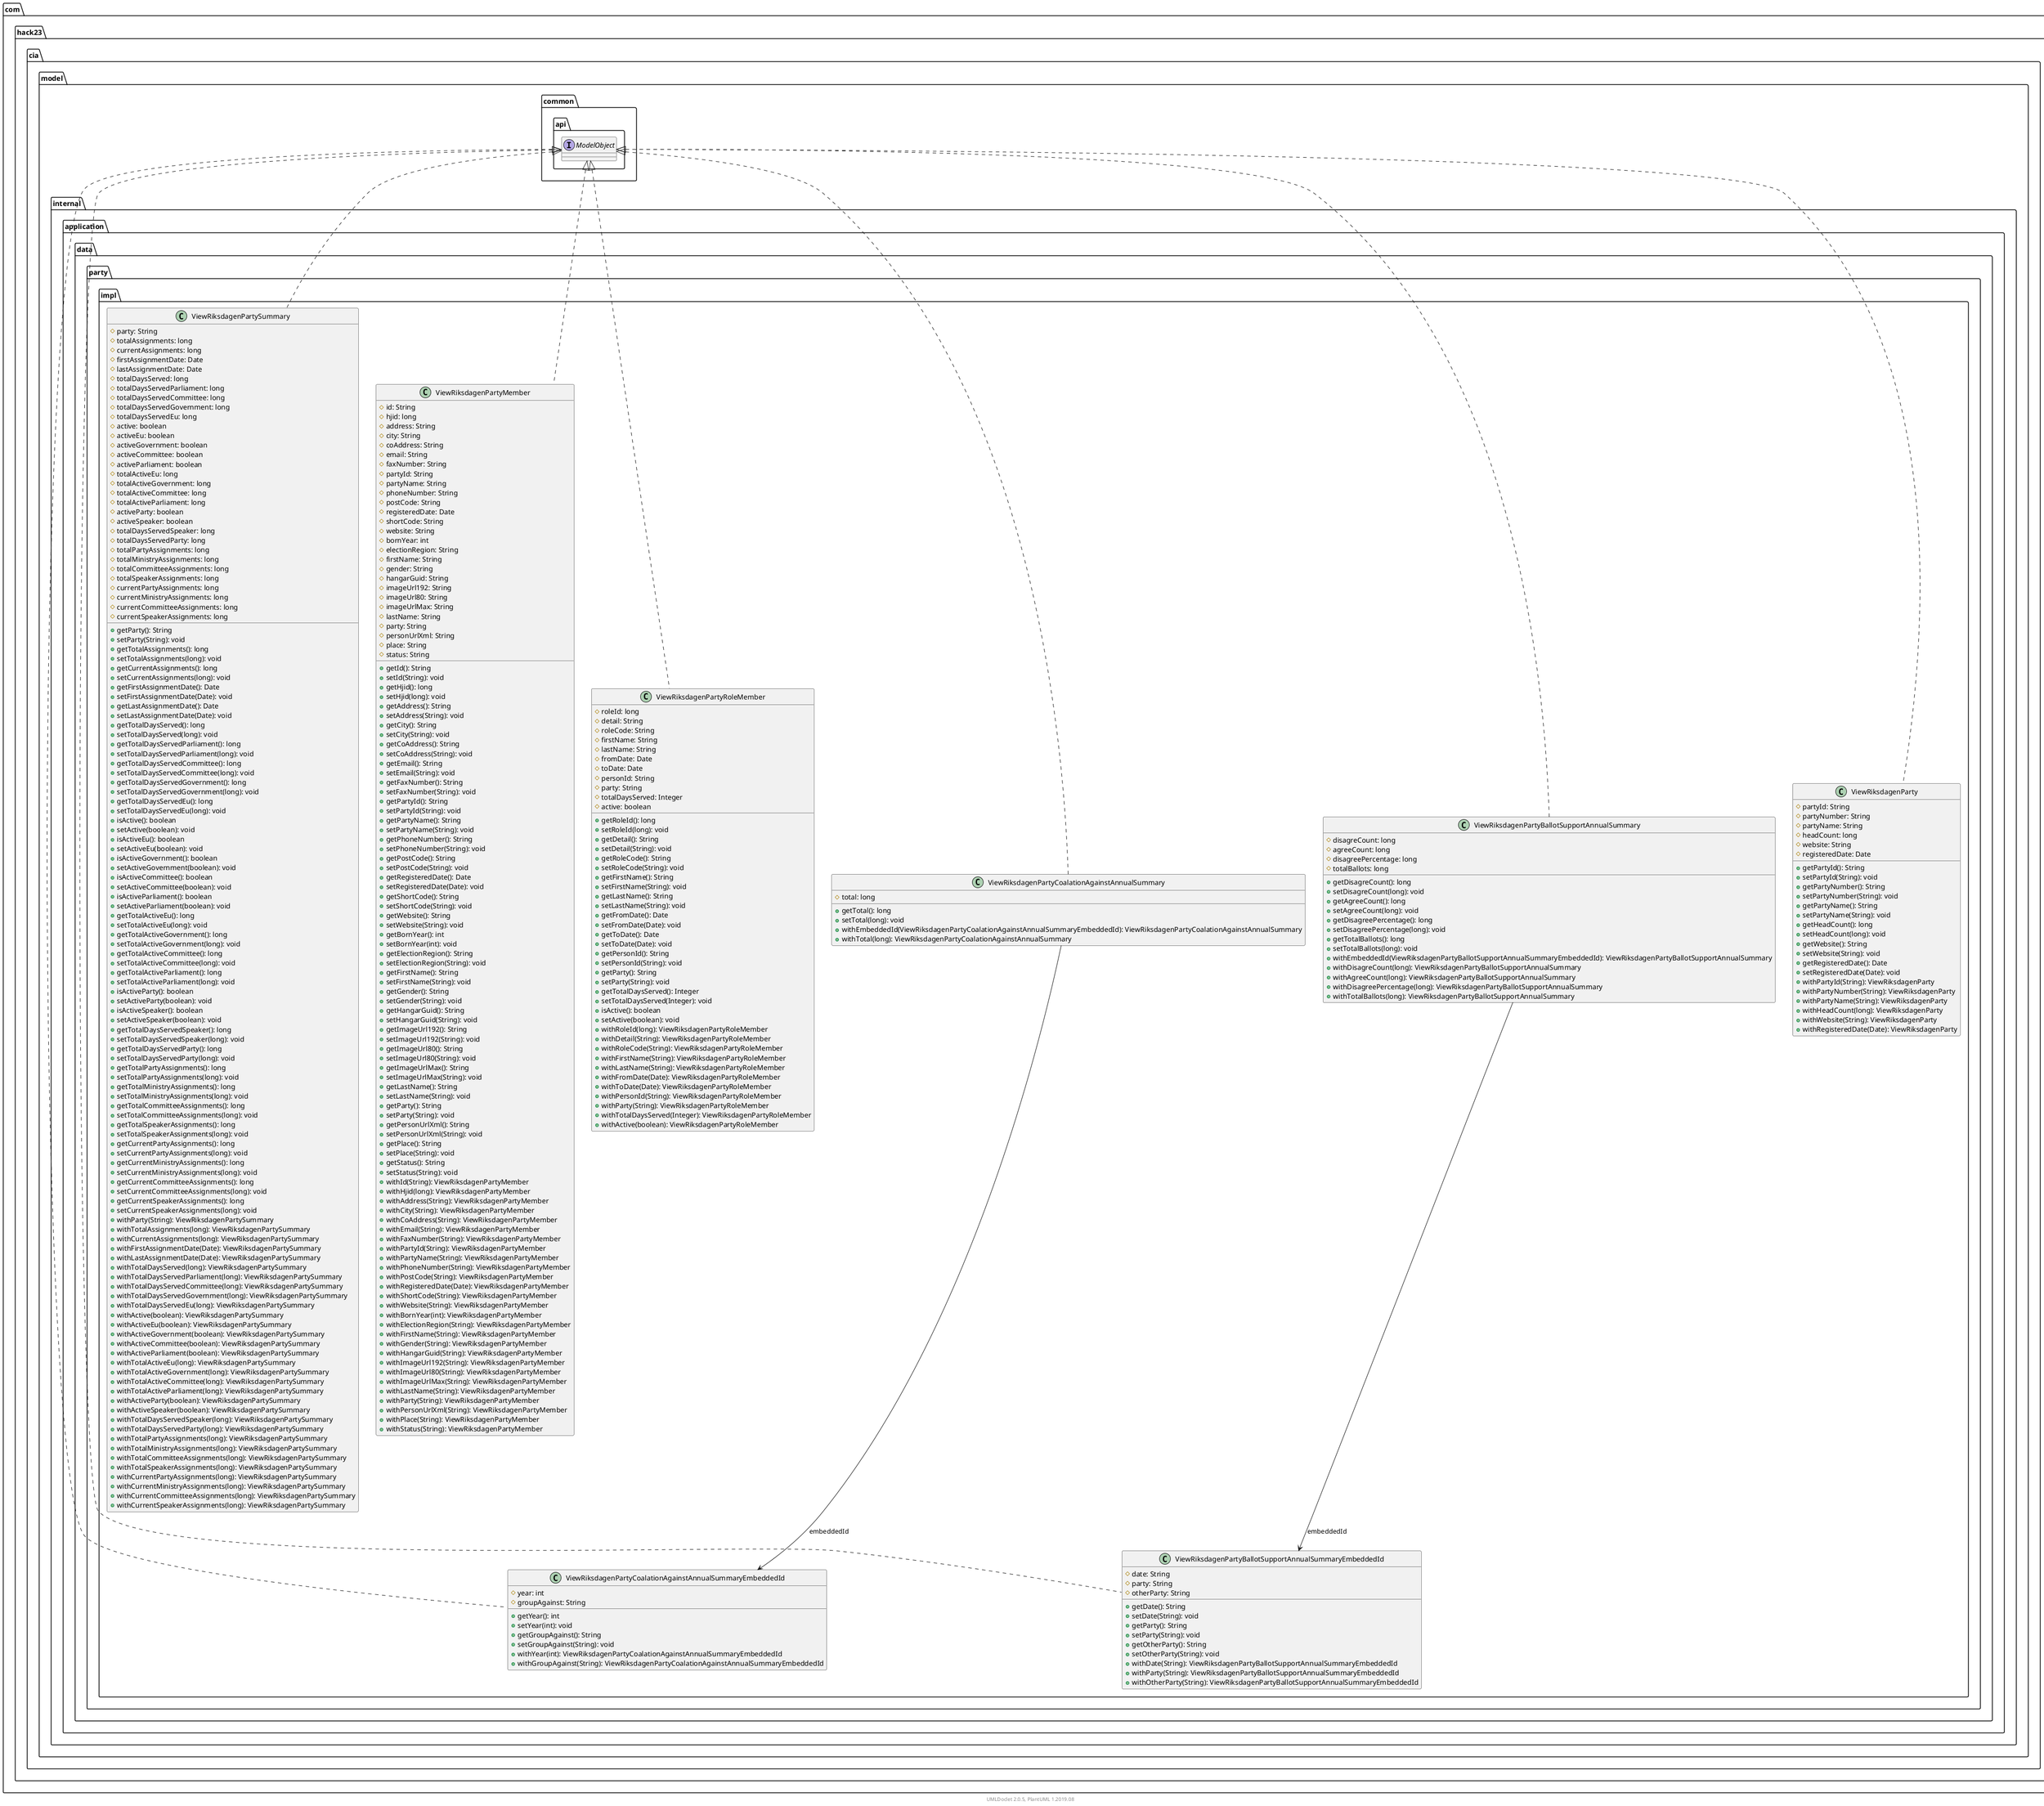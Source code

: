 @startuml
    namespace com.hack23.cia.model.internal.application.data.party.impl {

        class ViewRiksdagenPartySummary [[ViewRiksdagenPartySummary.html]] {
            #party: String
            #totalAssignments: long
            #currentAssignments: long
            #firstAssignmentDate: Date
            #lastAssignmentDate: Date
            #totalDaysServed: long
            #totalDaysServedParliament: long
            #totalDaysServedCommittee: long
            #totalDaysServedGovernment: long
            #totalDaysServedEu: long
            #active: boolean
            #activeEu: boolean
            #activeGovernment: boolean
            #activeCommittee: boolean
            #activeParliament: boolean
            #totalActiveEu: long
            #totalActiveGovernment: long
            #totalActiveCommittee: long
            #totalActiveParliament: long
            #activeParty: boolean
            #activeSpeaker: boolean
            #totalDaysServedSpeaker: long
            #totalDaysServedParty: long
            #totalPartyAssignments: long
            #totalMinistryAssignments: long
            #totalCommitteeAssignments: long
            #totalSpeakerAssignments: long
            #currentPartyAssignments: long
            #currentMinistryAssignments: long
            #currentCommitteeAssignments: long
            #currentSpeakerAssignments: long
            +getParty(): String
            +setParty(String): void
            +getTotalAssignments(): long
            +setTotalAssignments(long): void
            +getCurrentAssignments(): long
            +setCurrentAssignments(long): void
            +getFirstAssignmentDate(): Date
            +setFirstAssignmentDate(Date): void
            +getLastAssignmentDate(): Date
            +setLastAssignmentDate(Date): void
            +getTotalDaysServed(): long
            +setTotalDaysServed(long): void
            +getTotalDaysServedParliament(): long
            +setTotalDaysServedParliament(long): void
            +getTotalDaysServedCommittee(): long
            +setTotalDaysServedCommittee(long): void
            +getTotalDaysServedGovernment(): long
            +setTotalDaysServedGovernment(long): void
            +getTotalDaysServedEu(): long
            +setTotalDaysServedEu(long): void
            +isActive(): boolean
            +setActive(boolean): void
            +isActiveEu(): boolean
            +setActiveEu(boolean): void
            +isActiveGovernment(): boolean
            +setActiveGovernment(boolean): void
            +isActiveCommittee(): boolean
            +setActiveCommittee(boolean): void
            +isActiveParliament(): boolean
            +setActiveParliament(boolean): void
            +getTotalActiveEu(): long
            +setTotalActiveEu(long): void
            +getTotalActiveGovernment(): long
            +setTotalActiveGovernment(long): void
            +getTotalActiveCommittee(): long
            +setTotalActiveCommittee(long): void
            +getTotalActiveParliament(): long
            +setTotalActiveParliament(long): void
            +isActiveParty(): boolean
            +setActiveParty(boolean): void
            +isActiveSpeaker(): boolean
            +setActiveSpeaker(boolean): void
            +getTotalDaysServedSpeaker(): long
            +setTotalDaysServedSpeaker(long): void
            +getTotalDaysServedParty(): long
            +setTotalDaysServedParty(long): void
            +getTotalPartyAssignments(): long
            +setTotalPartyAssignments(long): void
            +getTotalMinistryAssignments(): long
            +setTotalMinistryAssignments(long): void
            +getTotalCommitteeAssignments(): long
            +setTotalCommitteeAssignments(long): void
            +getTotalSpeakerAssignments(): long
            +setTotalSpeakerAssignments(long): void
            +getCurrentPartyAssignments(): long
            +setCurrentPartyAssignments(long): void
            +getCurrentMinistryAssignments(): long
            +setCurrentMinistryAssignments(long): void
            +getCurrentCommitteeAssignments(): long
            +setCurrentCommitteeAssignments(long): void
            +getCurrentSpeakerAssignments(): long
            +setCurrentSpeakerAssignments(long): void
            +withParty(String): ViewRiksdagenPartySummary
            +withTotalAssignments(long): ViewRiksdagenPartySummary
            +withCurrentAssignments(long): ViewRiksdagenPartySummary
            +withFirstAssignmentDate(Date): ViewRiksdagenPartySummary
            +withLastAssignmentDate(Date): ViewRiksdagenPartySummary
            +withTotalDaysServed(long): ViewRiksdagenPartySummary
            +withTotalDaysServedParliament(long): ViewRiksdagenPartySummary
            +withTotalDaysServedCommittee(long): ViewRiksdagenPartySummary
            +withTotalDaysServedGovernment(long): ViewRiksdagenPartySummary
            +withTotalDaysServedEu(long): ViewRiksdagenPartySummary
            +withActive(boolean): ViewRiksdagenPartySummary
            +withActiveEu(boolean): ViewRiksdagenPartySummary
            +withActiveGovernment(boolean): ViewRiksdagenPartySummary
            +withActiveCommittee(boolean): ViewRiksdagenPartySummary
            +withActiveParliament(boolean): ViewRiksdagenPartySummary
            +withTotalActiveEu(long): ViewRiksdagenPartySummary
            +withTotalActiveGovernment(long): ViewRiksdagenPartySummary
            +withTotalActiveCommittee(long): ViewRiksdagenPartySummary
            +withTotalActiveParliament(long): ViewRiksdagenPartySummary
            +withActiveParty(boolean): ViewRiksdagenPartySummary
            +withActiveSpeaker(boolean): ViewRiksdagenPartySummary
            +withTotalDaysServedSpeaker(long): ViewRiksdagenPartySummary
            +withTotalDaysServedParty(long): ViewRiksdagenPartySummary
            +withTotalPartyAssignments(long): ViewRiksdagenPartySummary
            +withTotalMinistryAssignments(long): ViewRiksdagenPartySummary
            +withTotalCommitteeAssignments(long): ViewRiksdagenPartySummary
            +withTotalSpeakerAssignments(long): ViewRiksdagenPartySummary
            +withCurrentPartyAssignments(long): ViewRiksdagenPartySummary
            +withCurrentMinistryAssignments(long): ViewRiksdagenPartySummary
            +withCurrentCommitteeAssignments(long): ViewRiksdagenPartySummary
            +withCurrentSpeakerAssignments(long): ViewRiksdagenPartySummary
        }

        class ViewRiksdagenPartyBallotSupportAnnualSummaryEmbeddedId [[ViewRiksdagenPartyBallotSupportAnnualSummaryEmbeddedId.html]] {
            #date: String
            #party: String
            #otherParty: String
            +getDate(): String
            +setDate(String): void
            +getParty(): String
            +setParty(String): void
            +getOtherParty(): String
            +setOtherParty(String): void
            +withDate(String): ViewRiksdagenPartyBallotSupportAnnualSummaryEmbeddedId
            +withParty(String): ViewRiksdagenPartyBallotSupportAnnualSummaryEmbeddedId
            +withOtherParty(String): ViewRiksdagenPartyBallotSupportAnnualSummaryEmbeddedId
        }

        class ViewRiksdagenPartyMember [[ViewRiksdagenPartyMember.html]] {
            #id: String
            #hjid: long
            #address: String
            #city: String
            #coAddress: String
            #email: String
            #faxNumber: String
            #partyId: String
            #partyName: String
            #phoneNumber: String
            #postCode: String
            #registeredDate: Date
            #shortCode: String
            #website: String
            #bornYear: int
            #electionRegion: String
            #firstName: String
            #gender: String
            #hangarGuid: String
            #imageUrl192: String
            #imageUrl80: String
            #imageUrlMax: String
            #lastName: String
            #party: String
            #personUrlXml: String
            #place: String
            #status: String
            +getId(): String
            +setId(String): void
            +getHjid(): long
            +setHjid(long): void
            +getAddress(): String
            +setAddress(String): void
            +getCity(): String
            +setCity(String): void
            +getCoAddress(): String
            +setCoAddress(String): void
            +getEmail(): String
            +setEmail(String): void
            +getFaxNumber(): String
            +setFaxNumber(String): void
            +getPartyId(): String
            +setPartyId(String): void
            +getPartyName(): String
            +setPartyName(String): void
            +getPhoneNumber(): String
            +setPhoneNumber(String): void
            +getPostCode(): String
            +setPostCode(String): void
            +getRegisteredDate(): Date
            +setRegisteredDate(Date): void
            +getShortCode(): String
            +setShortCode(String): void
            +getWebsite(): String
            +setWebsite(String): void
            +getBornYear(): int
            +setBornYear(int): void
            +getElectionRegion(): String
            +setElectionRegion(String): void
            +getFirstName(): String
            +setFirstName(String): void
            +getGender(): String
            +setGender(String): void
            +getHangarGuid(): String
            +setHangarGuid(String): void
            +getImageUrl192(): String
            +setImageUrl192(String): void
            +getImageUrl80(): String
            +setImageUrl80(String): void
            +getImageUrlMax(): String
            +setImageUrlMax(String): void
            +getLastName(): String
            +setLastName(String): void
            +getParty(): String
            +setParty(String): void
            +getPersonUrlXml(): String
            +setPersonUrlXml(String): void
            +getPlace(): String
            +setPlace(String): void
            +getStatus(): String
            +setStatus(String): void
            +withId(String): ViewRiksdagenPartyMember
            +withHjid(long): ViewRiksdagenPartyMember
            +withAddress(String): ViewRiksdagenPartyMember
            +withCity(String): ViewRiksdagenPartyMember
            +withCoAddress(String): ViewRiksdagenPartyMember
            +withEmail(String): ViewRiksdagenPartyMember
            +withFaxNumber(String): ViewRiksdagenPartyMember
            +withPartyId(String): ViewRiksdagenPartyMember
            +withPartyName(String): ViewRiksdagenPartyMember
            +withPhoneNumber(String): ViewRiksdagenPartyMember
            +withPostCode(String): ViewRiksdagenPartyMember
            +withRegisteredDate(Date): ViewRiksdagenPartyMember
            +withShortCode(String): ViewRiksdagenPartyMember
            +withWebsite(String): ViewRiksdagenPartyMember
            +withBornYear(int): ViewRiksdagenPartyMember
            +withElectionRegion(String): ViewRiksdagenPartyMember
            +withFirstName(String): ViewRiksdagenPartyMember
            +withGender(String): ViewRiksdagenPartyMember
            +withHangarGuid(String): ViewRiksdagenPartyMember
            +withImageUrl192(String): ViewRiksdagenPartyMember
            +withImageUrl80(String): ViewRiksdagenPartyMember
            +withImageUrlMax(String): ViewRiksdagenPartyMember
            +withLastName(String): ViewRiksdagenPartyMember
            +withParty(String): ViewRiksdagenPartyMember
            +withPersonUrlXml(String): ViewRiksdagenPartyMember
            +withPlace(String): ViewRiksdagenPartyMember
            +withStatus(String): ViewRiksdagenPartyMember
        }

        class ViewRiksdagenPartyRoleMember [[ViewRiksdagenPartyRoleMember.html]] {
            #roleId: long
            #detail: String
            #roleCode: String
            #firstName: String
            #lastName: String
            #fromDate: Date
            #toDate: Date
            #personId: String
            #party: String
            #totalDaysServed: Integer
            #active: boolean
            +getRoleId(): long
            +setRoleId(long): void
            +getDetail(): String
            +setDetail(String): void
            +getRoleCode(): String
            +setRoleCode(String): void
            +getFirstName(): String
            +setFirstName(String): void
            +getLastName(): String
            +setLastName(String): void
            +getFromDate(): Date
            +setFromDate(Date): void
            +getToDate(): Date
            +setToDate(Date): void
            +getPersonId(): String
            +setPersonId(String): void
            +getParty(): String
            +setParty(String): void
            +getTotalDaysServed(): Integer
            +setTotalDaysServed(Integer): void
            +isActive(): boolean
            +setActive(boolean): void
            +withRoleId(long): ViewRiksdagenPartyRoleMember
            +withDetail(String): ViewRiksdagenPartyRoleMember
            +withRoleCode(String): ViewRiksdagenPartyRoleMember
            +withFirstName(String): ViewRiksdagenPartyRoleMember
            +withLastName(String): ViewRiksdagenPartyRoleMember
            +withFromDate(Date): ViewRiksdagenPartyRoleMember
            +withToDate(Date): ViewRiksdagenPartyRoleMember
            +withPersonId(String): ViewRiksdagenPartyRoleMember
            +withParty(String): ViewRiksdagenPartyRoleMember
            +withTotalDaysServed(Integer): ViewRiksdagenPartyRoleMember
            +withActive(boolean): ViewRiksdagenPartyRoleMember
        }

        class ViewRiksdagenPartyCoalationAgainstAnnualSummaryEmbeddedId [[ViewRiksdagenPartyCoalationAgainstAnnualSummaryEmbeddedId.html]] {
            #year: int
            #groupAgainst: String
            +getYear(): int
            +setYear(int): void
            +getGroupAgainst(): String
            +setGroupAgainst(String): void
            +withYear(int): ViewRiksdagenPartyCoalationAgainstAnnualSummaryEmbeddedId
            +withGroupAgainst(String): ViewRiksdagenPartyCoalationAgainstAnnualSummaryEmbeddedId
        }

        class ViewRiksdagenPartyCoalationAgainstAnnualSummary [[ViewRiksdagenPartyCoalationAgainstAnnualSummary.html]] {
            #total: long
            +getTotal(): long
            +setTotal(long): void
            +withEmbeddedId(ViewRiksdagenPartyCoalationAgainstAnnualSummaryEmbeddedId): ViewRiksdagenPartyCoalationAgainstAnnualSummary
            +withTotal(long): ViewRiksdagenPartyCoalationAgainstAnnualSummary
        }

        class ViewRiksdagenPartyBallotSupportAnnualSummary [[ViewRiksdagenPartyBallotSupportAnnualSummary.html]] {
            #disagreCount: long
            #agreeCount: long
            #disagreePercentage: long
            #totalBallots: long
            +getDisagreCount(): long
            +setDisagreCount(long): void
            +getAgreeCount(): long
            +setAgreeCount(long): void
            +getDisagreePercentage(): long
            +setDisagreePercentage(long): void
            +getTotalBallots(): long
            +setTotalBallots(long): void
            +withEmbeddedId(ViewRiksdagenPartyBallotSupportAnnualSummaryEmbeddedId): ViewRiksdagenPartyBallotSupportAnnualSummary
            +withDisagreCount(long): ViewRiksdagenPartyBallotSupportAnnualSummary
            +withAgreeCount(long): ViewRiksdagenPartyBallotSupportAnnualSummary
            +withDisagreePercentage(long): ViewRiksdagenPartyBallotSupportAnnualSummary
            +withTotalBallots(long): ViewRiksdagenPartyBallotSupportAnnualSummary
        }

        class ViewRiksdagenParty [[ViewRiksdagenParty.html]] {
            #partyId: String
            #partyNumber: String
            #partyName: String
            #headCount: long
            #website: String
            #registeredDate: Date
            +getPartyId(): String
            +setPartyId(String): void
            +getPartyNumber(): String
            +setPartyNumber(String): void
            +getPartyName(): String
            +setPartyName(String): void
            +getHeadCount(): long
            +setHeadCount(long): void
            +getWebsite(): String
            +setWebsite(String): void
            +getRegisteredDate(): Date
            +setRegisteredDate(Date): void
            +withPartyId(String): ViewRiksdagenParty
            +withPartyNumber(String): ViewRiksdagenParty
            +withPartyName(String): ViewRiksdagenParty
            +withHeadCount(long): ViewRiksdagenParty
            +withWebsite(String): ViewRiksdagenParty
            +withRegisteredDate(Date): ViewRiksdagenParty
        }

        com.hack23.cia.model.common.api.ModelObject <|.. ViewRiksdagenPartySummary
        com.hack23.cia.model.common.api.ModelObject <|.. ViewRiksdagenPartyBallotSupportAnnualSummaryEmbeddedId
        com.hack23.cia.model.common.api.ModelObject <|.. ViewRiksdagenPartyMember
        com.hack23.cia.model.common.api.ModelObject <|.. ViewRiksdagenPartyRoleMember
        com.hack23.cia.model.common.api.ModelObject <|.. ViewRiksdagenPartyCoalationAgainstAnnualSummaryEmbeddedId
        com.hack23.cia.model.common.api.ModelObject <|.. ViewRiksdagenPartyCoalationAgainstAnnualSummary
        ViewRiksdagenPartyCoalationAgainstAnnualSummary --> ViewRiksdagenPartyCoalationAgainstAnnualSummaryEmbeddedId: embeddedId
        com.hack23.cia.model.common.api.ModelObject <|.. ViewRiksdagenPartyBallotSupportAnnualSummary
        ViewRiksdagenPartyBallotSupportAnnualSummary --> ViewRiksdagenPartyBallotSupportAnnualSummaryEmbeddedId: embeddedId
        com.hack23.cia.model.common.api.ModelObject <|.. ViewRiksdagenParty
    }

    namespace com.hack23.cia.model.common.api {
        interface ModelObject
    }

    center footer UMLDoclet 2.0.5, PlantUML 1.2019.08
@enduml
